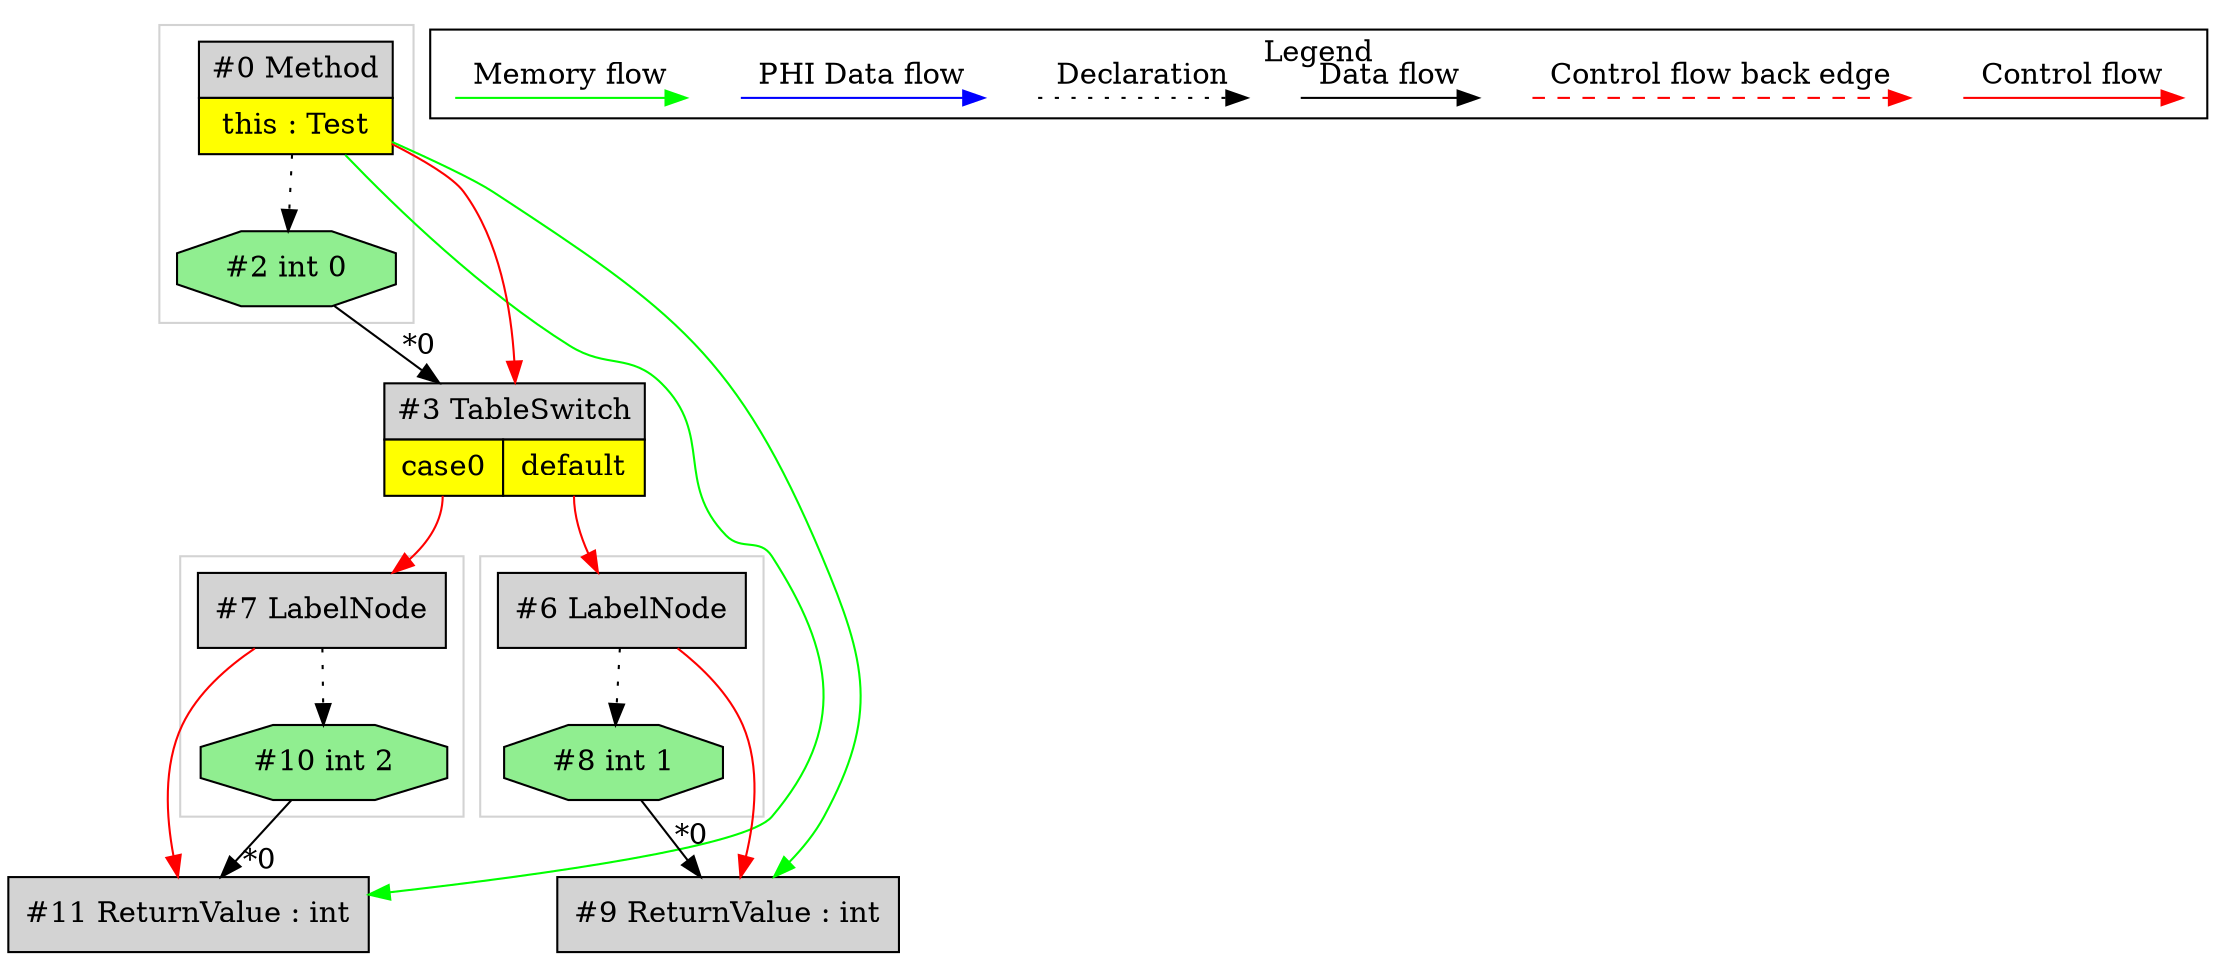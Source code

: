 digraph {
 ordering="in";
 node0[margin="0", label=<<table border="0" cellborder="1" cellspacing="0" cellpadding="5"><tr><td colspan="1">#0 Method</td></tr><tr><td port="prj1" bgcolor="yellow">this : Test</td></tr></table>>,shape=none, fillcolor=lightgrey, style=filled];
 node11[label="#11 ReturnValue : int",shape=box, fillcolor=lightgrey, style=filled];
 node10 -> node11[headlabel="*0", labeldistance=2];
 node7 -> node11[labeldistance=2, color=red, fontcolor=red];
 node0 -> node11[labeldistance=2, color=green, constraint=false];
 node7[label="#7 LabelNode",shape=box, fillcolor=lightgrey, style=filled];
 node3:prj5 -> node7[labeldistance=2, color=red, fontcolor=red];
 node3[margin="0", label=<<table border="0" cellborder="1" cellspacing="0" cellpadding="5"><tr><td colspan="2">#3 TableSwitch</td></tr><tr><td port="prj5" bgcolor="yellow">case0</td><td port="prj4" bgcolor="yellow">default</td></tr></table>>,shape=none, fillcolor=lightgrey, style=filled];
 node2 -> node3[headlabel="*0", labeldistance=2];
 node0 -> node3[labeldistance=2, color=red, fontcolor=red];
 node2[label="#2 int 0",shape=octagon, fillcolor=lightgreen, style=filled];
 node0 -> node2[style=dotted];
 node6[label="#6 LabelNode",shape=box, fillcolor=lightgrey, style=filled];
 node3:prj4 -> node6[labeldistance=2, color=red, fontcolor=red];
 node8[label="#8 int 1",shape=octagon, fillcolor=lightgreen, style=filled];
 node6 -> node8[style=dotted];
 node9[label="#9 ReturnValue : int",shape=box, fillcolor=lightgrey, style=filled];
 node8 -> node9[headlabel="*0", labeldistance=2];
 node6 -> node9[labeldistance=2, color=red, fontcolor=red];
 node0 -> node9[labeldistance=2, color=green, constraint=false];
 node10[label="#10 int 2",shape=octagon, fillcolor=lightgreen, style=filled];
 node7 -> node10[style=dotted];
 subgraph cluster_0 {
  color=lightgray;
  node0;
  node2;
 }
 subgraph cluster_1 {
  color=lightgray;
  node7;
  node10;
 }
 subgraph cluster_2 {
  color=lightgray;
  node6;
  node8;
 }
 subgraph cluster_000 {
  label = "Legend";
  node [shape=point]
  {
   rank=same;
   c0 [style = invis];
   c1 [style = invis];
   c2 [style = invis];
   c3 [style = invis];
   d0 [style = invis];
   d1 [style = invis];
   d2 [style = invis];
   d3 [style = invis];
   d4 [style = invis];
   d5 [style = invis];
   d6 [style = invis];
   d7 [style = invis];
  }
  c0 -> c1 [label="Control flow", style=solid, color=red]
  c2 -> c3 [label="Control flow back edge", style=dashed, color=red]
  d0 -> d1 [label="Data flow"]
  d2 -> d3 [label="Declaration", style=dotted]
  d4 -> d5 [label="PHI Data flow", color=blue]
  d6 -> d7 [label="Memory flow", color=green]
 }

}
